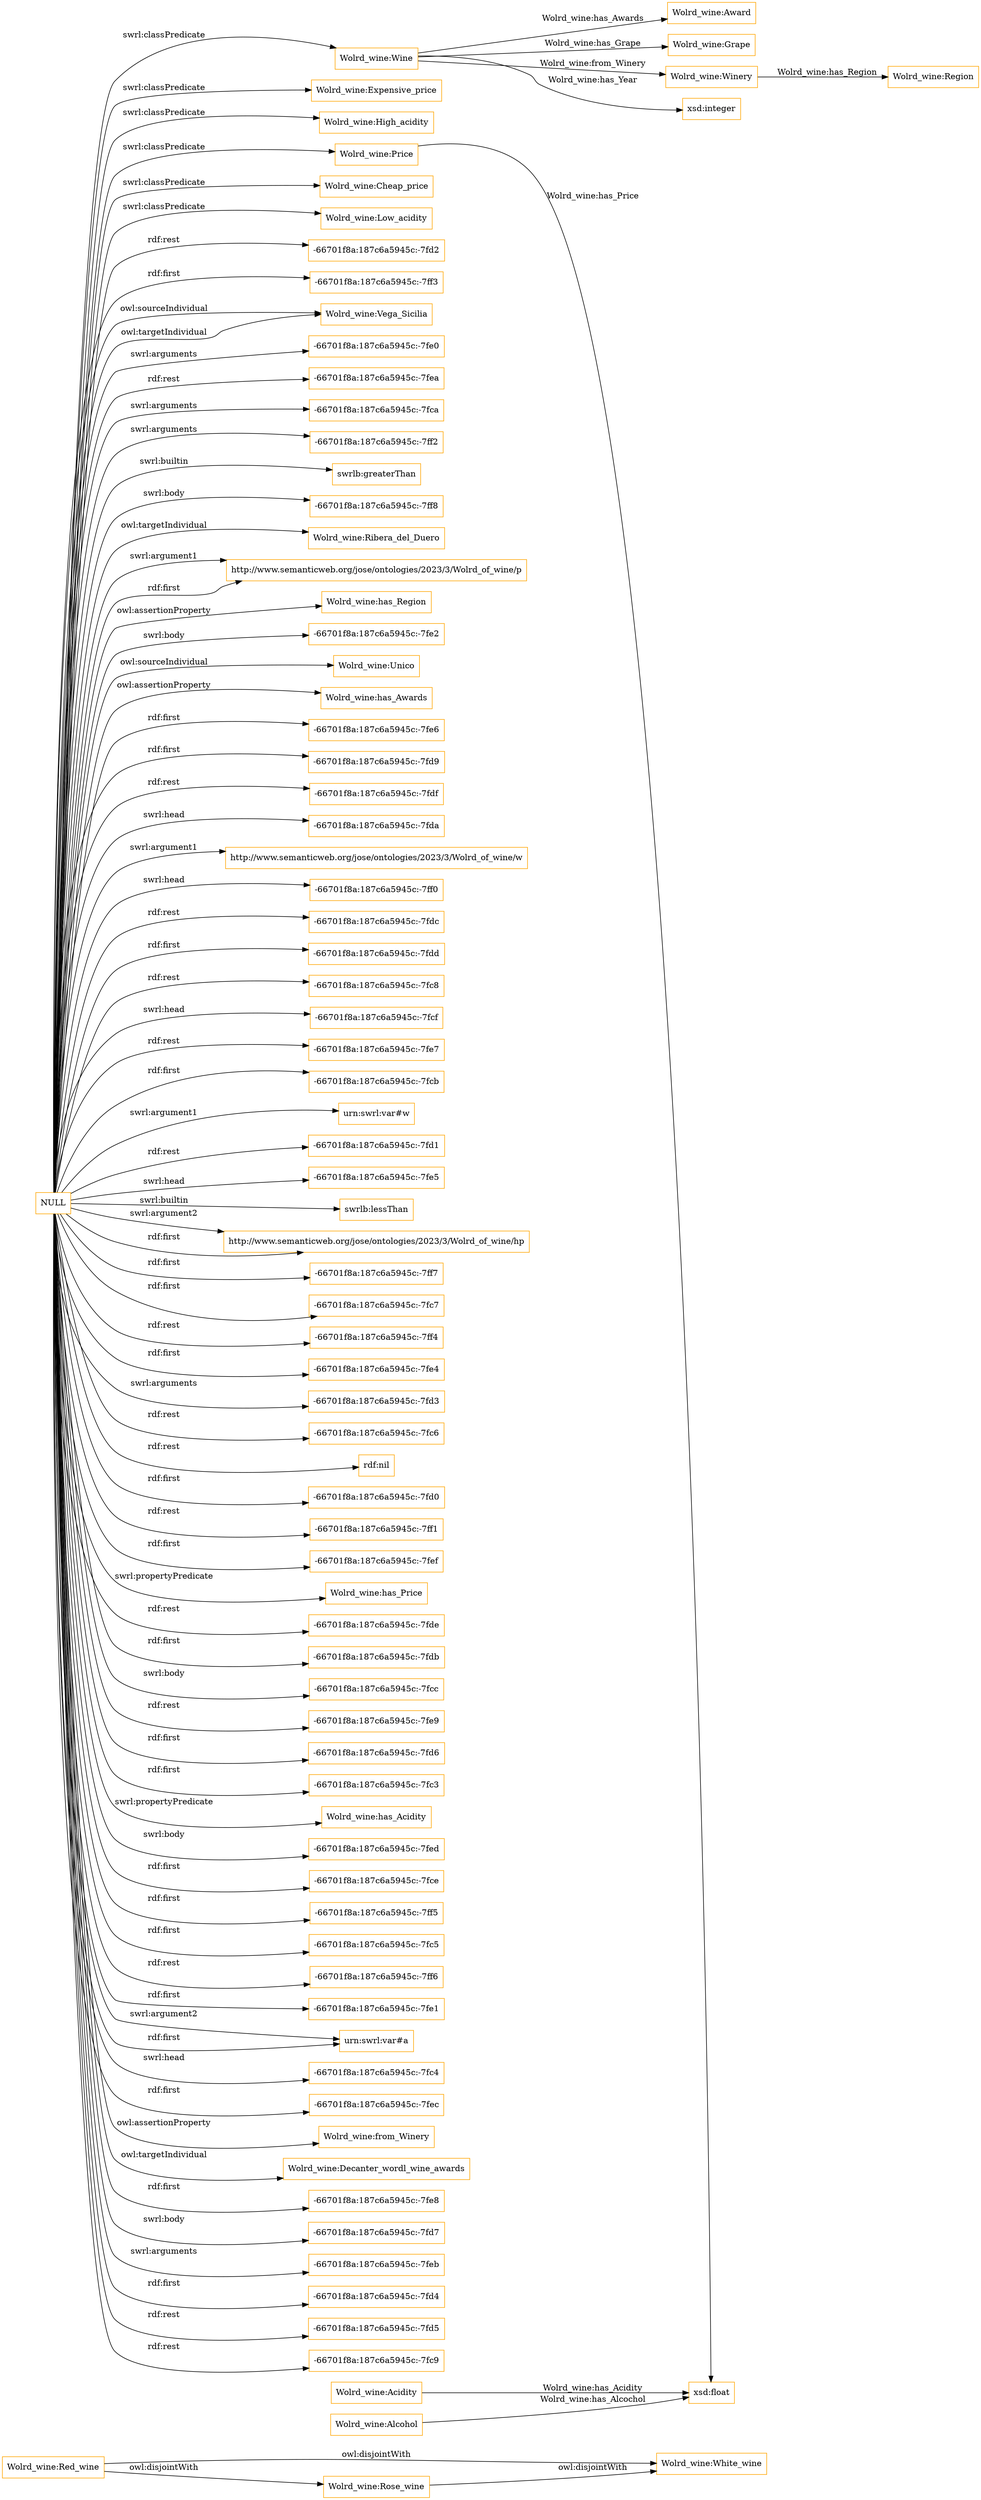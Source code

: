 digraph ar2dtool_diagram { 
rankdir=LR;
size="1501"
node [shape = rectangle, color="orange"]; "Wolrd_wine:White_wine" "Wolrd_wine:Wine" "Wolrd_wine:Award" "Wolrd_wine:Grape" "Wolrd_wine:Expensive_price" "Wolrd_wine:High_acidity" "Wolrd_wine:Winery" "Wolrd_wine:Acidity" "Wolrd_wine:Price" "Wolrd_wine:Alcohol" "Wolrd_wine:Rose_wine" "Wolrd_wine:Cheap_price" "Wolrd_wine:Low_acidity" "Wolrd_wine:Region" "Wolrd_wine:Red_wine" ; /*classes style*/
	"Wolrd_wine:Red_wine" -> "Wolrd_wine:White_wine" [ label = "owl:disjointWith" ];
	"Wolrd_wine:Red_wine" -> "Wolrd_wine:Rose_wine" [ label = "owl:disjointWith" ];
	"Wolrd_wine:Rose_wine" -> "Wolrd_wine:White_wine" [ label = "owl:disjointWith" ];
	"NULL" -> "Wolrd_wine:Low_acidity" [ label = "swrl:classPredicate" ];
	"NULL" -> "-66701f8a:187c6a5945c:-7fd2" [ label = "rdf:rest" ];
	"NULL" -> "-66701f8a:187c6a5945c:-7ff3" [ label = "rdf:first" ];
	"NULL" -> "Wolrd_wine:Vega_Sicilia" [ label = "owl:sourceIndividual" ];
	"NULL" -> "-66701f8a:187c6a5945c:-7fe0" [ label = "swrl:arguments" ];
	"NULL" -> "-66701f8a:187c6a5945c:-7fea" [ label = "rdf:rest" ];
	"NULL" -> "-66701f8a:187c6a5945c:-7fca" [ label = "swrl:arguments" ];
	"NULL" -> "-66701f8a:187c6a5945c:-7ff2" [ label = "swrl:arguments" ];
	"NULL" -> "swrlb:greaterThan" [ label = "swrl:builtin" ];
	"NULL" -> "-66701f8a:187c6a5945c:-7ff8" [ label = "swrl:body" ];
	"NULL" -> "Wolrd_wine:Ribera_del_Duero" [ label = "owl:targetIndividual" ];
	"NULL" -> "http://www.semanticweb.org/jose/ontologies/2023/3/Wolrd_of_wine/p" [ label = "swrl:argument1" ];
	"NULL" -> "Wolrd_wine:has_Region" [ label = "owl:assertionProperty" ];
	"NULL" -> "-66701f8a:187c6a5945c:-7fe2" [ label = "swrl:body" ];
	"NULL" -> "Wolrd_wine:Unico" [ label = "owl:sourceIndividual" ];
	"NULL" -> "Wolrd_wine:has_Awards" [ label = "owl:assertionProperty" ];
	"NULL" -> "-66701f8a:187c6a5945c:-7fe6" [ label = "rdf:first" ];
	"NULL" -> "-66701f8a:187c6a5945c:-7fd9" [ label = "rdf:first" ];
	"NULL" -> "-66701f8a:187c6a5945c:-7fdf" [ label = "rdf:rest" ];
	"NULL" -> "Wolrd_wine:Price" [ label = "swrl:classPredicate" ];
	"NULL" -> "-66701f8a:187c6a5945c:-7fda" [ label = "swrl:head" ];
	"NULL" -> "http://www.semanticweb.org/jose/ontologies/2023/3/Wolrd_of_wine/w" [ label = "swrl:argument1" ];
	"NULL" -> "-66701f8a:187c6a5945c:-7ff0" [ label = "swrl:head" ];
	"NULL" -> "-66701f8a:187c6a5945c:-7fdc" [ label = "rdf:rest" ];
	"NULL" -> "-66701f8a:187c6a5945c:-7fdd" [ label = "rdf:first" ];
	"NULL" -> "-66701f8a:187c6a5945c:-7fc8" [ label = "rdf:rest" ];
	"NULL" -> "-66701f8a:187c6a5945c:-7fcf" [ label = "swrl:head" ];
	"NULL" -> "-66701f8a:187c6a5945c:-7fe7" [ label = "rdf:rest" ];
	"NULL" -> "-66701f8a:187c6a5945c:-7fcb" [ label = "rdf:first" ];
	"NULL" -> "urn:swrl:var#w" [ label = "swrl:argument1" ];
	"NULL" -> "-66701f8a:187c6a5945c:-7fd1" [ label = "rdf:rest" ];
	"NULL" -> "-66701f8a:187c6a5945c:-7fe5" [ label = "swrl:head" ];
	"NULL" -> "http://www.semanticweb.org/jose/ontologies/2023/3/Wolrd_of_wine/p" [ label = "rdf:first" ];
	"NULL" -> "swrlb:lessThan" [ label = "swrl:builtin" ];
	"NULL" -> "http://www.semanticweb.org/jose/ontologies/2023/3/Wolrd_of_wine/hp" [ label = "swrl:argument2" ];
	"NULL" -> "-66701f8a:187c6a5945c:-7ff7" [ label = "rdf:first" ];
	"NULL" -> "-66701f8a:187c6a5945c:-7fc7" [ label = "rdf:first" ];
	"NULL" -> "Wolrd_wine:Vega_Sicilia" [ label = "owl:targetIndividual" ];
	"NULL" -> "-66701f8a:187c6a5945c:-7ff4" [ label = "rdf:rest" ];
	"NULL" -> "-66701f8a:187c6a5945c:-7fe4" [ label = "rdf:first" ];
	"NULL" -> "-66701f8a:187c6a5945c:-7fd3" [ label = "swrl:arguments" ];
	"NULL" -> "-66701f8a:187c6a5945c:-7fc6" [ label = "rdf:rest" ];
	"NULL" -> "Wolrd_wine:Expensive_price" [ label = "swrl:classPredicate" ];
	"NULL" -> "rdf:nil" [ label = "rdf:rest" ];
	"NULL" -> "Wolrd_wine:Wine" [ label = "swrl:classPredicate" ];
	"NULL" -> "-66701f8a:187c6a5945c:-7fd0" [ label = "rdf:first" ];
	"NULL" -> "-66701f8a:187c6a5945c:-7ff1" [ label = "rdf:rest" ];
	"NULL" -> "-66701f8a:187c6a5945c:-7fef" [ label = "rdf:first" ];
	"NULL" -> "Wolrd_wine:has_Price" [ label = "swrl:propertyPredicate" ];
	"NULL" -> "http://www.semanticweb.org/jose/ontologies/2023/3/Wolrd_of_wine/hp" [ label = "rdf:first" ];
	"NULL" -> "-66701f8a:187c6a5945c:-7fde" [ label = "rdf:rest" ];
	"NULL" -> "-66701f8a:187c6a5945c:-7fdb" [ label = "rdf:first" ];
	"NULL" -> "-66701f8a:187c6a5945c:-7fcc" [ label = "swrl:body" ];
	"NULL" -> "Wolrd_wine:Cheap_price" [ label = "swrl:classPredicate" ];
	"NULL" -> "-66701f8a:187c6a5945c:-7fe9" [ label = "rdf:rest" ];
	"NULL" -> "-66701f8a:187c6a5945c:-7fd6" [ label = "rdf:first" ];
	"NULL" -> "-66701f8a:187c6a5945c:-7fc3" [ label = "rdf:first" ];
	"NULL" -> "Wolrd_wine:has_Acidity" [ label = "swrl:propertyPredicate" ];
	"NULL" -> "-66701f8a:187c6a5945c:-7fed" [ label = "swrl:body" ];
	"NULL" -> "-66701f8a:187c6a5945c:-7fce" [ label = "rdf:first" ];
	"NULL" -> "-66701f8a:187c6a5945c:-7ff5" [ label = "rdf:first" ];
	"NULL" -> "-66701f8a:187c6a5945c:-7fc5" [ label = "rdf:first" ];
	"NULL" -> "-66701f8a:187c6a5945c:-7ff6" [ label = "rdf:rest" ];
	"NULL" -> "-66701f8a:187c6a5945c:-7fe1" [ label = "rdf:first" ];
	"NULL" -> "urn:swrl:var#a" [ label = "swrl:argument2" ];
	"NULL" -> "urn:swrl:var#a" [ label = "rdf:first" ];
	"NULL" -> "-66701f8a:187c6a5945c:-7fc4" [ label = "swrl:head" ];
	"NULL" -> "-66701f8a:187c6a5945c:-7fec" [ label = "rdf:first" ];
	"NULL" -> "Wolrd_wine:from_Winery" [ label = "owl:assertionProperty" ];
	"NULL" -> "Wolrd_wine:Decanter_wordl_wine_awards" [ label = "owl:targetIndividual" ];
	"NULL" -> "-66701f8a:187c6a5945c:-7fe8" [ label = "rdf:first" ];
	"NULL" -> "-66701f8a:187c6a5945c:-7fd7" [ label = "swrl:body" ];
	"NULL" -> "-66701f8a:187c6a5945c:-7feb" [ label = "swrl:arguments" ];
	"NULL" -> "-66701f8a:187c6a5945c:-7fd4" [ label = "rdf:first" ];
	"NULL" -> "-66701f8a:187c6a5945c:-7fd5" [ label = "rdf:rest" ];
	"NULL" -> "Wolrd_wine:High_acidity" [ label = "swrl:classPredicate" ];
	"NULL" -> "-66701f8a:187c6a5945c:-7fc9" [ label = "rdf:rest" ];
	"Wolrd_wine:Price" -> "xsd:float" [ label = "Wolrd_wine:has_Price" ];
	"Wolrd_wine:Alcohol" -> "xsd:float" [ label = "Wolrd_wine:has_Alcochol" ];
	"Wolrd_wine:Wine" -> "xsd:integer" [ label = "Wolrd_wine:has_Year" ];
	"Wolrd_wine:Acidity" -> "xsd:float" [ label = "Wolrd_wine:has_Acidity" ];
	"Wolrd_wine:Winery" -> "Wolrd_wine:Region" [ label = "Wolrd_wine:has_Region" ];
	"Wolrd_wine:Wine" -> "Wolrd_wine:Grape" [ label = "Wolrd_wine:has_Grape" ];
	"Wolrd_wine:Wine" -> "Wolrd_wine:Winery" [ label = "Wolrd_wine:from_Winery" ];
	"Wolrd_wine:Wine" -> "Wolrd_wine:Award" [ label = "Wolrd_wine:has_Awards" ];

}

